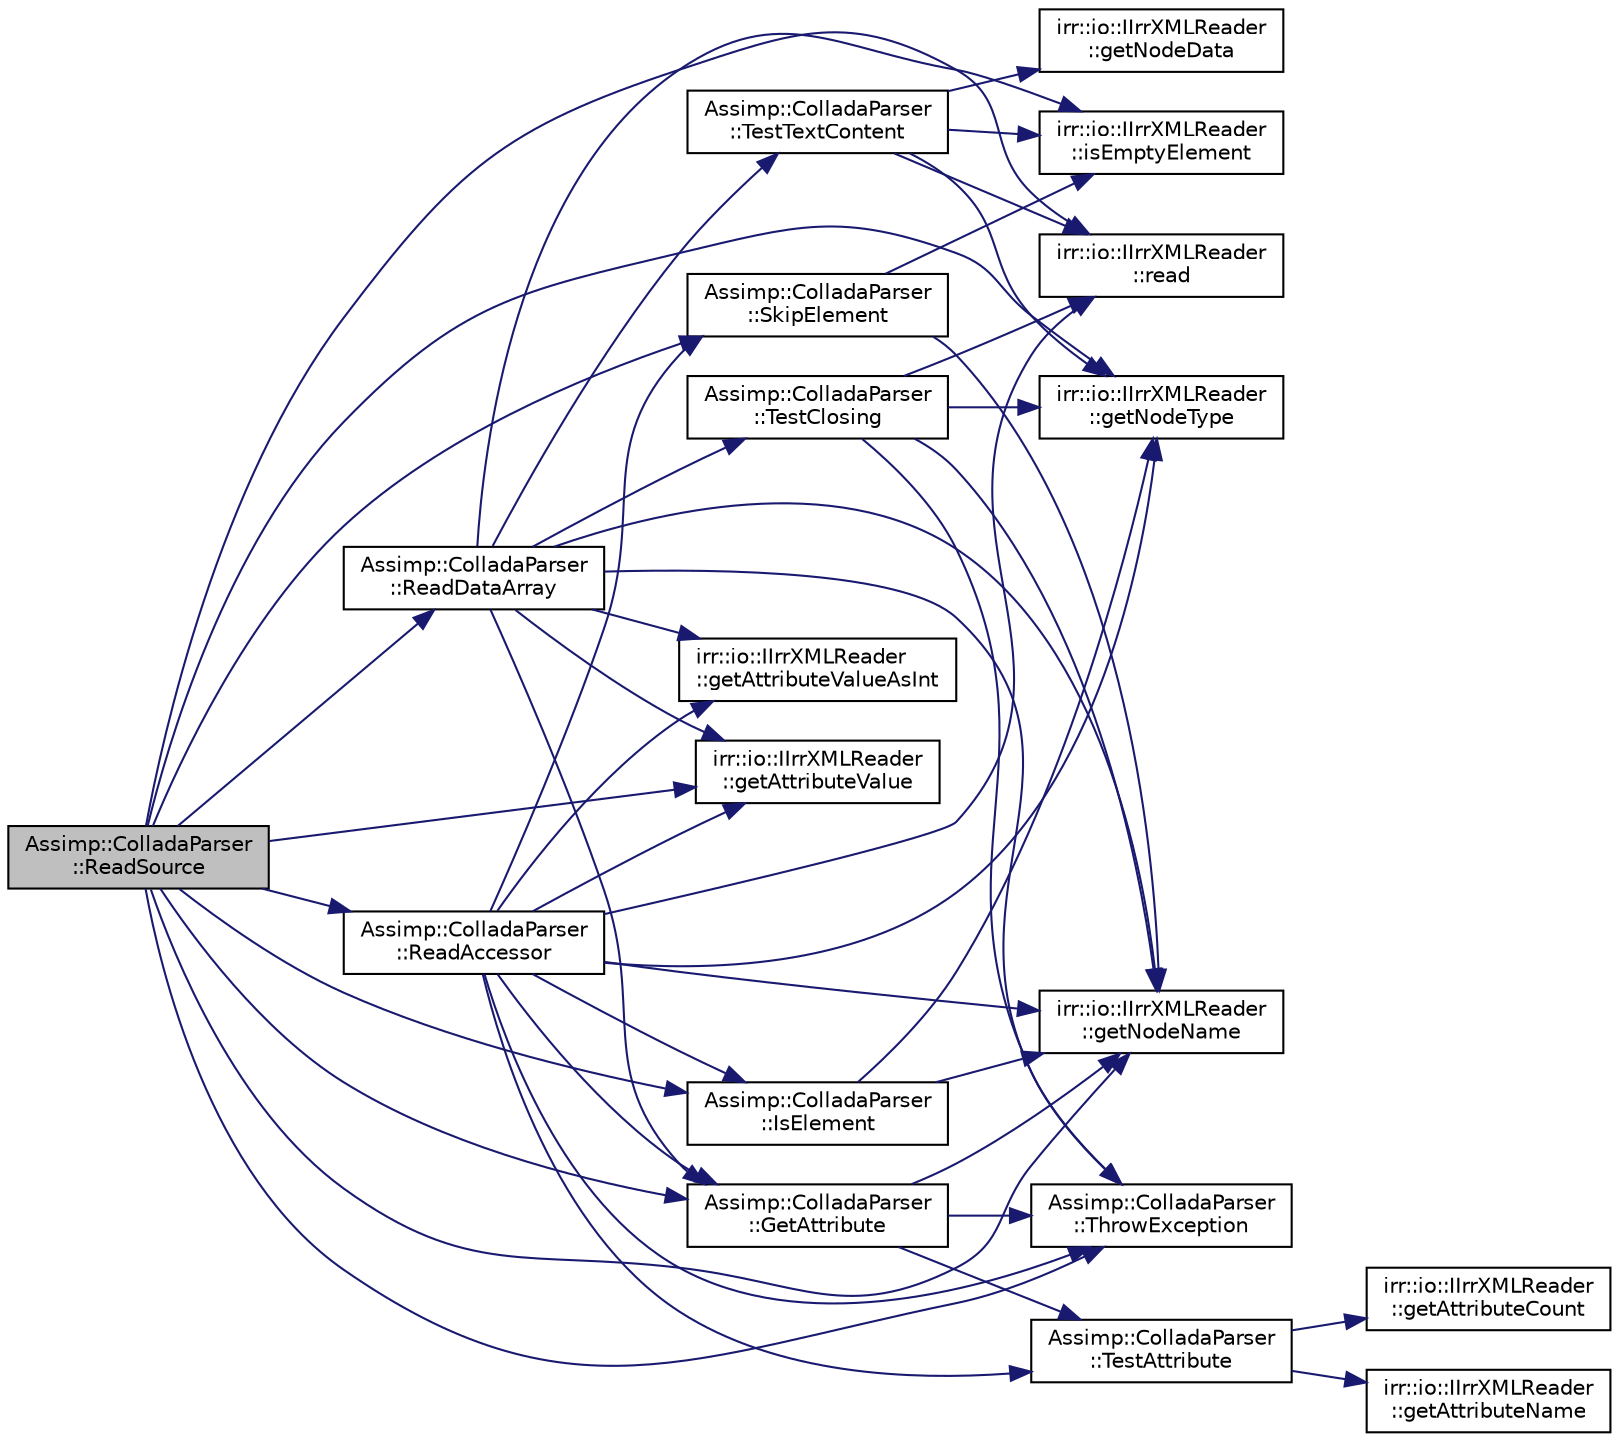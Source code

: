 digraph "Assimp::ColladaParser::ReadSource"
{
  edge [fontname="Helvetica",fontsize="10",labelfontname="Helvetica",labelfontsize="10"];
  node [fontname="Helvetica",fontsize="10",shape=record];
  rankdir="LR";
  Node1 [label="Assimp::ColladaParser\l::ReadSource",height=0.2,width=0.4,color="black", fillcolor="grey75", style="filled", fontcolor="black"];
  Node1 -> Node2 [color="midnightblue",fontsize="10",style="solid"];
  Node2 [label="Assimp::ColladaParser\l::GetAttribute",height=0.2,width=0.4,color="black", fillcolor="white", style="filled",URL="$class_assimp_1_1_collada_parser.html#a422a6b14b7f78c3cedf5e30fb2f55609"];
  Node2 -> Node3 [color="midnightblue",fontsize="10",style="solid"];
  Node3 [label="Assimp::ColladaParser\l::TestAttribute",height=0.2,width=0.4,color="black", fillcolor="white", style="filled",URL="$class_assimp_1_1_collada_parser.html#a489d5ed878b55e984146ba78915c0da8"];
  Node3 -> Node4 [color="midnightblue",fontsize="10",style="solid"];
  Node4 [label="irr::io::IIrrXMLReader\l::getAttributeCount",height=0.2,width=0.4,color="black", fillcolor="white", style="filled",URL="$classirr_1_1io_1_1_i_irr_x_m_l_reader.html#aeaa1cfc860be7b788f78edec403cc2a2",tooltip="Returns attribute count of the current XML node. "];
  Node3 -> Node5 [color="midnightblue",fontsize="10",style="solid"];
  Node5 [label="irr::io::IIrrXMLReader\l::getAttributeName",height=0.2,width=0.4,color="black", fillcolor="white", style="filled",URL="$classirr_1_1io_1_1_i_irr_x_m_l_reader.html#aa0807dc565c67fcf355e656df1a326ef",tooltip="Returns name of an attribute. "];
  Node2 -> Node6 [color="midnightblue",fontsize="10",style="solid"];
  Node6 [label="Assimp::ColladaParser\l::ThrowException",height=0.2,width=0.4,color="black", fillcolor="white", style="filled",URL="$class_assimp_1_1_collada_parser.html#a5bee81038d013b75b112a76bf5f7b587"];
  Node2 -> Node7 [color="midnightblue",fontsize="10",style="solid"];
  Node7 [label="irr::io::IIrrXMLReader\l::getNodeName",height=0.2,width=0.4,color="black", fillcolor="white", style="filled",URL="$classirr_1_1io_1_1_i_irr_x_m_l_reader.html#a7d745b130c895d0f910f191d04e20e87",tooltip="Returns the name of the current node. "];
  Node1 -> Node8 [color="midnightblue",fontsize="10",style="solid"];
  Node8 [label="irr::io::IIrrXMLReader\l::getAttributeValue",height=0.2,width=0.4,color="black", fillcolor="white", style="filled",URL="$classirr_1_1io_1_1_i_irr_x_m_l_reader.html#a41bd71a1b9d4a80cd1d0257dedb35325",tooltip="Returns the value of an attribute. "];
  Node1 -> Node9 [color="midnightblue",fontsize="10",style="solid"];
  Node9 [label="irr::io::IIrrXMLReader\l::read",height=0.2,width=0.4,color="black", fillcolor="white", style="filled",URL="$classirr_1_1io_1_1_i_irr_x_m_l_reader.html#a157f458f7dabeeff173f72a0fb443a8e",tooltip="Reads forward to the next xml node. "];
  Node1 -> Node10 [color="midnightblue",fontsize="10",style="solid"];
  Node10 [label="irr::io::IIrrXMLReader\l::getNodeType",height=0.2,width=0.4,color="black", fillcolor="white", style="filled",URL="$classirr_1_1io_1_1_i_irr_x_m_l_reader.html#a3482e8e6bdc15965fc6a0bcef6e9a8e0",tooltip="Returns the type of the current XML node. "];
  Node1 -> Node11 [color="midnightblue",fontsize="10",style="solid"];
  Node11 [label="Assimp::ColladaParser\l::IsElement",height=0.2,width=0.4,color="black", fillcolor="white", style="filled",URL="$class_assimp_1_1_collada_parser.html#ab88eb3deb2c29556cb306bc64ade7f2a"];
  Node11 -> Node10 [color="midnightblue",fontsize="10",style="solid"];
  Node11 -> Node7 [color="midnightblue",fontsize="10",style="solid"];
  Node1 -> Node12 [color="midnightblue",fontsize="10",style="solid"];
  Node12 [label="Assimp::ColladaParser\l::ReadDataArray",height=0.2,width=0.4,color="black", fillcolor="white", style="filled",URL="$class_assimp_1_1_collada_parser.html#a33ce4f10dac72f4803668d921b7171b3"];
  Node12 -> Node7 [color="midnightblue",fontsize="10",style="solid"];
  Node12 -> Node13 [color="midnightblue",fontsize="10",style="solid"];
  Node13 [label="irr::io::IIrrXMLReader\l::isEmptyElement",height=0.2,width=0.4,color="black", fillcolor="white", style="filled",URL="$classirr_1_1io_1_1_i_irr_x_m_l_reader.html#a3c85b144e0376c9ff90bce1bbbc338a9",tooltip="Returns if an element is an empty element, like <foo> "];
  Node12 -> Node2 [color="midnightblue",fontsize="10",style="solid"];
  Node12 -> Node8 [color="midnightblue",fontsize="10",style="solid"];
  Node12 -> Node14 [color="midnightblue",fontsize="10",style="solid"];
  Node14 [label="irr::io::IIrrXMLReader\l::getAttributeValueAsInt",height=0.2,width=0.4,color="black", fillcolor="white", style="filled",URL="$classirr_1_1io_1_1_i_irr_x_m_l_reader.html#ab37bef58865355a7dba0011a38e6c8e7",tooltip="Returns the value of an attribute as integer. "];
  Node12 -> Node15 [color="midnightblue",fontsize="10",style="solid"];
  Node15 [label="Assimp::ColladaParser\l::TestTextContent",height=0.2,width=0.4,color="black", fillcolor="white", style="filled",URL="$class_assimp_1_1_collada_parser.html#ae17c01f640367946ea94b7288ea3bfe6"];
  Node15 -> Node10 [color="midnightblue",fontsize="10",style="solid"];
  Node15 -> Node13 [color="midnightblue",fontsize="10",style="solid"];
  Node15 -> Node9 [color="midnightblue",fontsize="10",style="solid"];
  Node15 -> Node16 [color="midnightblue",fontsize="10",style="solid"];
  Node16 [label="irr::io::IIrrXMLReader\l::getNodeData",height=0.2,width=0.4,color="black", fillcolor="white", style="filled",URL="$classirr_1_1io_1_1_i_irr_x_m_l_reader.html#aecbe0698e8f9acf88e27dd53da984210",tooltip="Returns data of the current node. "];
  Node12 -> Node6 [color="midnightblue",fontsize="10",style="solid"];
  Node12 -> Node17 [color="midnightblue",fontsize="10",style="solid"];
  Node17 [label="Assimp::ColladaParser\l::TestClosing",height=0.2,width=0.4,color="black", fillcolor="white", style="filled",URL="$class_assimp_1_1_collada_parser.html#a33ca34a65b5ce2a0cf3d12e546d599b2"];
  Node17 -> Node10 [color="midnightblue",fontsize="10",style="solid"];
  Node17 -> Node7 [color="midnightblue",fontsize="10",style="solid"];
  Node17 -> Node9 [color="midnightblue",fontsize="10",style="solid"];
  Node17 -> Node6 [color="midnightblue",fontsize="10",style="solid"];
  Node1 -> Node18 [color="midnightblue",fontsize="10",style="solid"];
  Node18 [label="Assimp::ColladaParser\l::ReadAccessor",height=0.2,width=0.4,color="black", fillcolor="white", style="filled",URL="$class_assimp_1_1_collada_parser.html#a64ca79301f9a34d8ea3fbb6f0c52ff7c"];
  Node18 -> Node2 [color="midnightblue",fontsize="10",style="solid"];
  Node18 -> Node8 [color="midnightblue",fontsize="10",style="solid"];
  Node18 -> Node6 [color="midnightblue",fontsize="10",style="solid"];
  Node18 -> Node14 [color="midnightblue",fontsize="10",style="solid"];
  Node18 -> Node3 [color="midnightblue",fontsize="10",style="solid"];
  Node18 -> Node9 [color="midnightblue",fontsize="10",style="solid"];
  Node18 -> Node10 [color="midnightblue",fontsize="10",style="solid"];
  Node18 -> Node11 [color="midnightblue",fontsize="10",style="solid"];
  Node18 -> Node19 [color="midnightblue",fontsize="10",style="solid"];
  Node19 [label="Assimp::ColladaParser\l::SkipElement",height=0.2,width=0.4,color="black", fillcolor="white", style="filled",URL="$class_assimp_1_1_collada_parser.html#a51ce3f8faeaf419017562a4250787e4d"];
  Node19 -> Node13 [color="midnightblue",fontsize="10",style="solid"];
  Node19 -> Node7 [color="midnightblue",fontsize="10",style="solid"];
  Node18 -> Node7 [color="midnightblue",fontsize="10",style="solid"];
  Node1 -> Node19 [color="midnightblue",fontsize="10",style="solid"];
  Node1 -> Node7 [color="midnightblue",fontsize="10",style="solid"];
  Node1 -> Node6 [color="midnightblue",fontsize="10",style="solid"];
}
